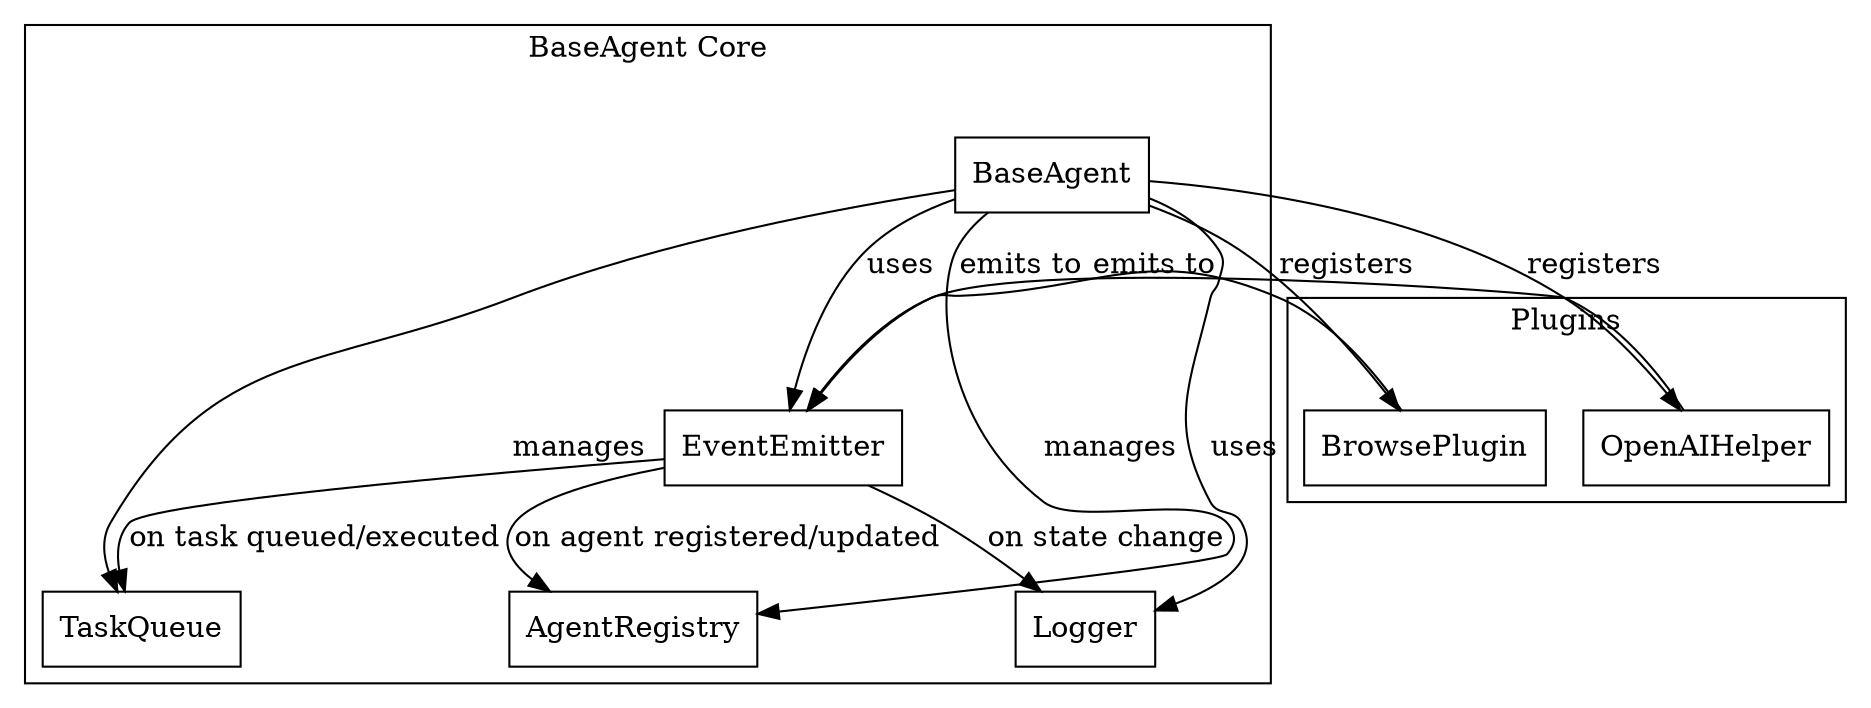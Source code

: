 digraph G {
    node [shape = box;];
    
    BaseAgent [label = "BaseAgent";];
    BrowsePlugin [label = "BrowsePlugin";];
    OpenAIHelper [label = "OpenAIHelper";];
    EventEmitter [label = "EventEmitter";];
    Logger [label = "Logger";];
    TaskQueue [label = "TaskQueue";];
    AgentRegistry [label = "AgentRegistry";];
    
    BaseAgent -> BrowsePlugin [label = "registers";];
    BaseAgent -> OpenAIHelper [label = "registers";];
    BaseAgent -> EventEmitter [label = "uses";];
    BaseAgent -> Logger [label = "uses";];
    BaseAgent -> TaskQueue [label = "manages";];
    BaseAgent -> AgentRegistry [label = "manages";];
    
    BrowsePlugin -> EventEmitter [label = "emits to";];
    OpenAIHelper -> EventEmitter [label = "emits to";];
    
    EventEmitter -> Logger [label = "on state change";];
    EventEmitter -> TaskQueue [label = "on task queued/executed";];
    EventEmitter -> AgentRegistry [label = "on agent registered/updated";];
    
    subgraph cluster_0 {
        label = "BaseAgent Core";
        BaseAgent;
        EventEmitter;
        Logger;
        TaskQueue;
        AgentRegistry;
    }
    
    subgraph cluster_1 {
        label = "Plugins";
        BrowsePlugin;
        OpenAIHelper;
    }
}